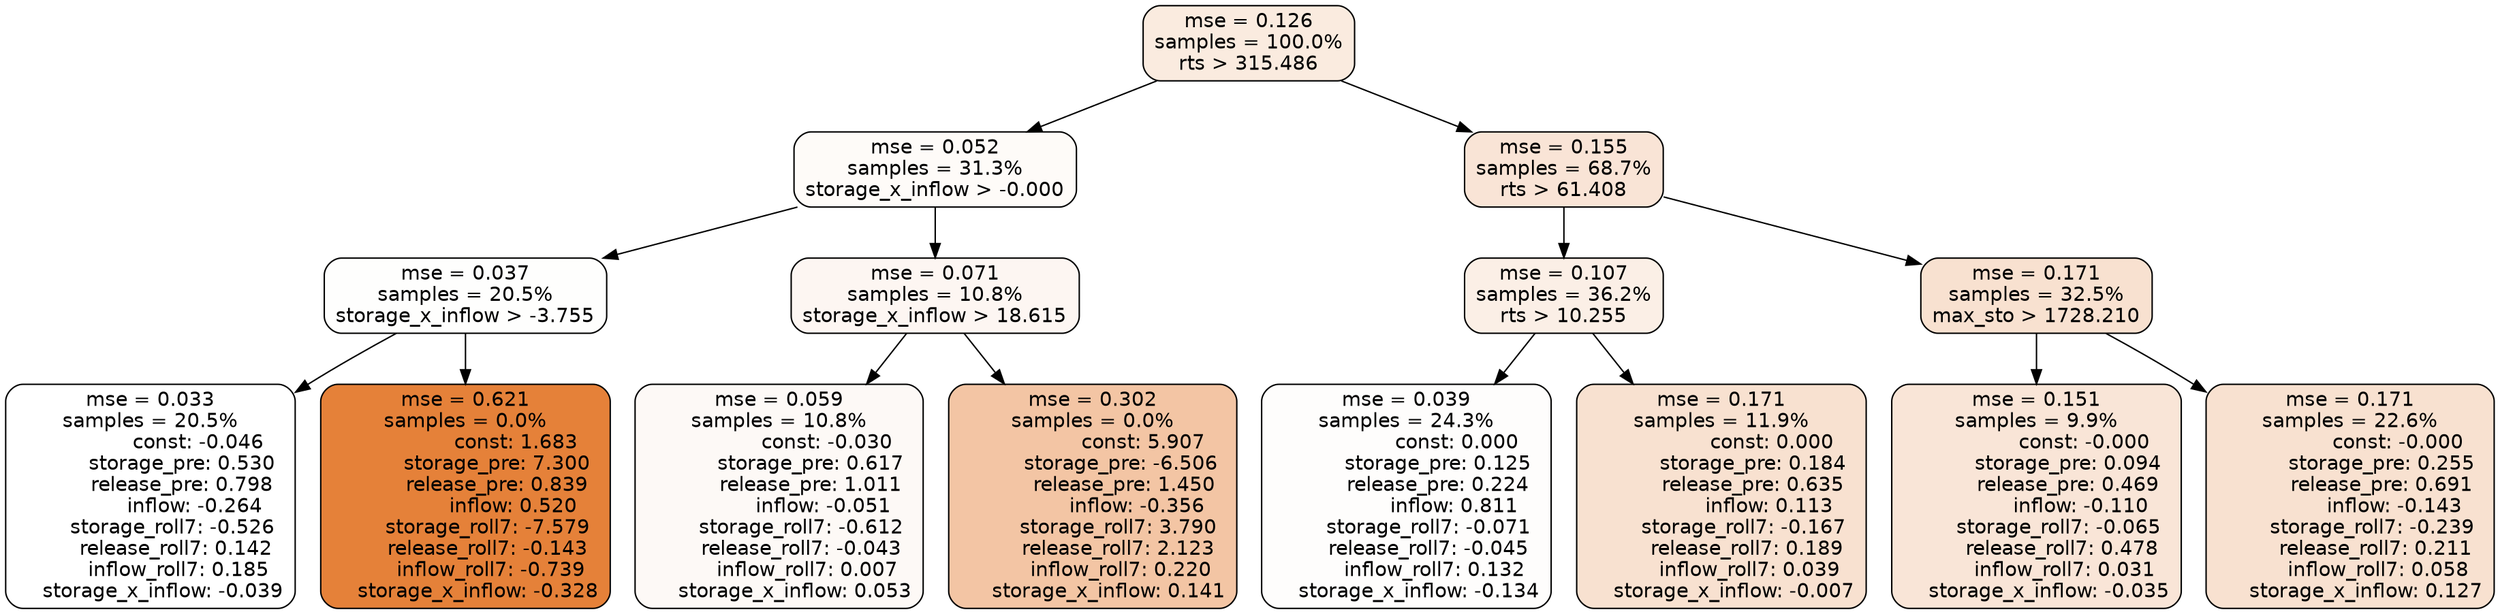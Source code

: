 digraph tree {
node [shape=rectangle, style="filled, rounded", color="black", fontname=helvetica] ;
edge [fontname=helvetica] ;
	"0" [label="mse = 0.126
samples = 100.0%
rts > 315.486", fillcolor="#faebdf"]
	"8" [label="mse = 0.052
samples = 31.3%
storage_x_inflow > -0.000", fillcolor="#fefbf8"]
	"1" [label="mse = 0.155
samples = 68.7%
rts > 61.408", fillcolor="#f9e4d6"]
	"9" [label="mse = 0.037
samples = 20.5%
storage_x_inflow > -3.755", fillcolor="#fefefd"]
	"12" [label="mse = 0.071
samples = 10.8%
storage_x_inflow > 18.615", fillcolor="#fdf6f2"]
	"2" [label="mse = 0.107
samples = 36.2%
rts > 10.255", fillcolor="#fbefe6"]
	"5" [label="mse = 0.171
samples = 32.5%
max_sto > 1728.210", fillcolor="#f8e1d0"]
	"11" [label="mse = 0.033
samples = 20.5%
               const: -0.046
          storage_pre: 0.530
          release_pre: 0.798
              inflow: -0.264
       storage_roll7: -0.526
        release_roll7: 0.142
         inflow_roll7: 0.185
    storage_x_inflow: -0.039", fillcolor="#ffffff"]
	"10" [label="mse = 0.621
samples = 0.0%
                const: 1.683
          storage_pre: 7.300
          release_pre: 0.839
               inflow: 0.520
       storage_roll7: -7.579
       release_roll7: -0.143
        inflow_roll7: -0.739
    storage_x_inflow: -0.328", fillcolor="#e58139"]
	"13" [label="mse = 0.059
samples = 10.8%
               const: -0.030
          storage_pre: 0.617
          release_pre: 1.011
              inflow: -0.051
       storage_roll7: -0.612
       release_roll7: -0.043
         inflow_roll7: 0.007
     storage_x_inflow: 0.053", fillcolor="#fdf9f6"]
	"14" [label="mse = 0.302
samples = 0.0%
                const: 5.907
         storage_pre: -6.506
          release_pre: 1.450
              inflow: -0.356
        storage_roll7: 3.790
        release_roll7: 2.123
         inflow_roll7: 0.220
     storage_x_inflow: 0.141", fillcolor="#f3c5a4"]
	"3" [label="mse = 0.039
samples = 24.3%
                const: 0.000
          storage_pre: 0.125
          release_pre: 0.224
               inflow: 0.811
       storage_roll7: -0.071
       release_roll7: -0.045
         inflow_roll7: 0.132
    storage_x_inflow: -0.134", fillcolor="#fefdfc"]
	"4" [label="mse = 0.171
samples = 11.9%
                const: 0.000
          storage_pre: 0.184
          release_pre: 0.635
               inflow: 0.113
       storage_roll7: -0.167
        release_roll7: 0.189
         inflow_roll7: 0.039
    storage_x_inflow: -0.007", fillcolor="#f8e1d0"]
	"7" [label="mse = 0.151
samples = 9.9%
               const: -0.000
          storage_pre: 0.094
          release_pre: 0.469
              inflow: -0.110
       storage_roll7: -0.065
        release_roll7: 0.478
         inflow_roll7: 0.031
    storage_x_inflow: -0.035", fillcolor="#f9e5d7"]
	"6" [label="mse = 0.171
samples = 22.6%
               const: -0.000
          storage_pre: 0.255
          release_pre: 0.691
              inflow: -0.143
       storage_roll7: -0.239
        release_roll7: 0.211
         inflow_roll7: 0.058
     storage_x_inflow: 0.127", fillcolor="#f8e1d0"]

	"0" -> "1"
	"0" -> "8"
	"8" -> "9"
	"8" -> "12"
	"1" -> "2"
	"1" -> "5"
	"9" -> "10"
	"9" -> "11"
	"12" -> "13"
	"12" -> "14"
	"2" -> "3"
	"2" -> "4"
	"5" -> "6"
	"5" -> "7"
}
